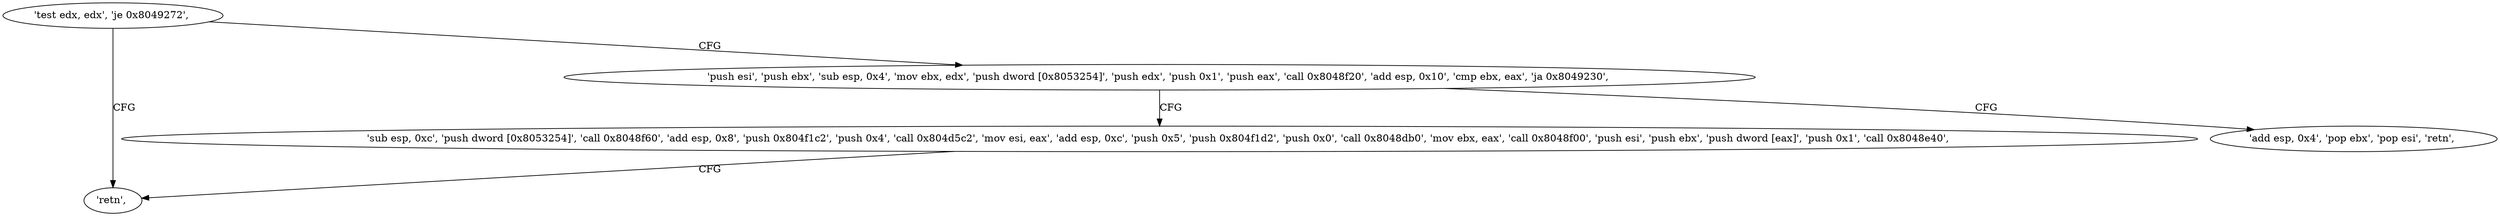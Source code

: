 digraph "func" {
"134517257" [label = "'test edx, edx', 'je 0x8049272', " ]
"134517362" [label = "'retn', " ]
"134517261" [label = "'push esi', 'push ebx', 'sub esp, 0x4', 'mov ebx, edx', 'push dword [0x8053254]', 'push edx', 'push 0x1', 'push eax', 'call 0x8048f20', 'add esp, 0x10', 'cmp ebx, eax', 'ja 0x8049230', " ]
"134517296" [label = "'sub esp, 0xc', 'push dword [0x8053254]', 'call 0x8048f60', 'add esp, 0x8', 'push 0x804f1c2', 'push 0x4', 'call 0x804d5c2', 'mov esi, eax', 'add esp, 0xc', 'push 0x5', 'push 0x804f1d2', 'push 0x0', 'call 0x8048db0', 'mov ebx, eax', 'call 0x8048f00', 'push esi', 'push ebx', 'push dword [eax]', 'push 0x1', 'call 0x8048e40', " ]
"134517290" [label = "'add esp, 0x4', 'pop ebx', 'pop esi', 'retn', " ]
"134517257" -> "134517362" [ label = "CFG" ]
"134517257" -> "134517261" [ label = "CFG" ]
"134517261" -> "134517296" [ label = "CFG" ]
"134517261" -> "134517290" [ label = "CFG" ]
"134517296" -> "134517362" [ label = "CFG" ]
}
